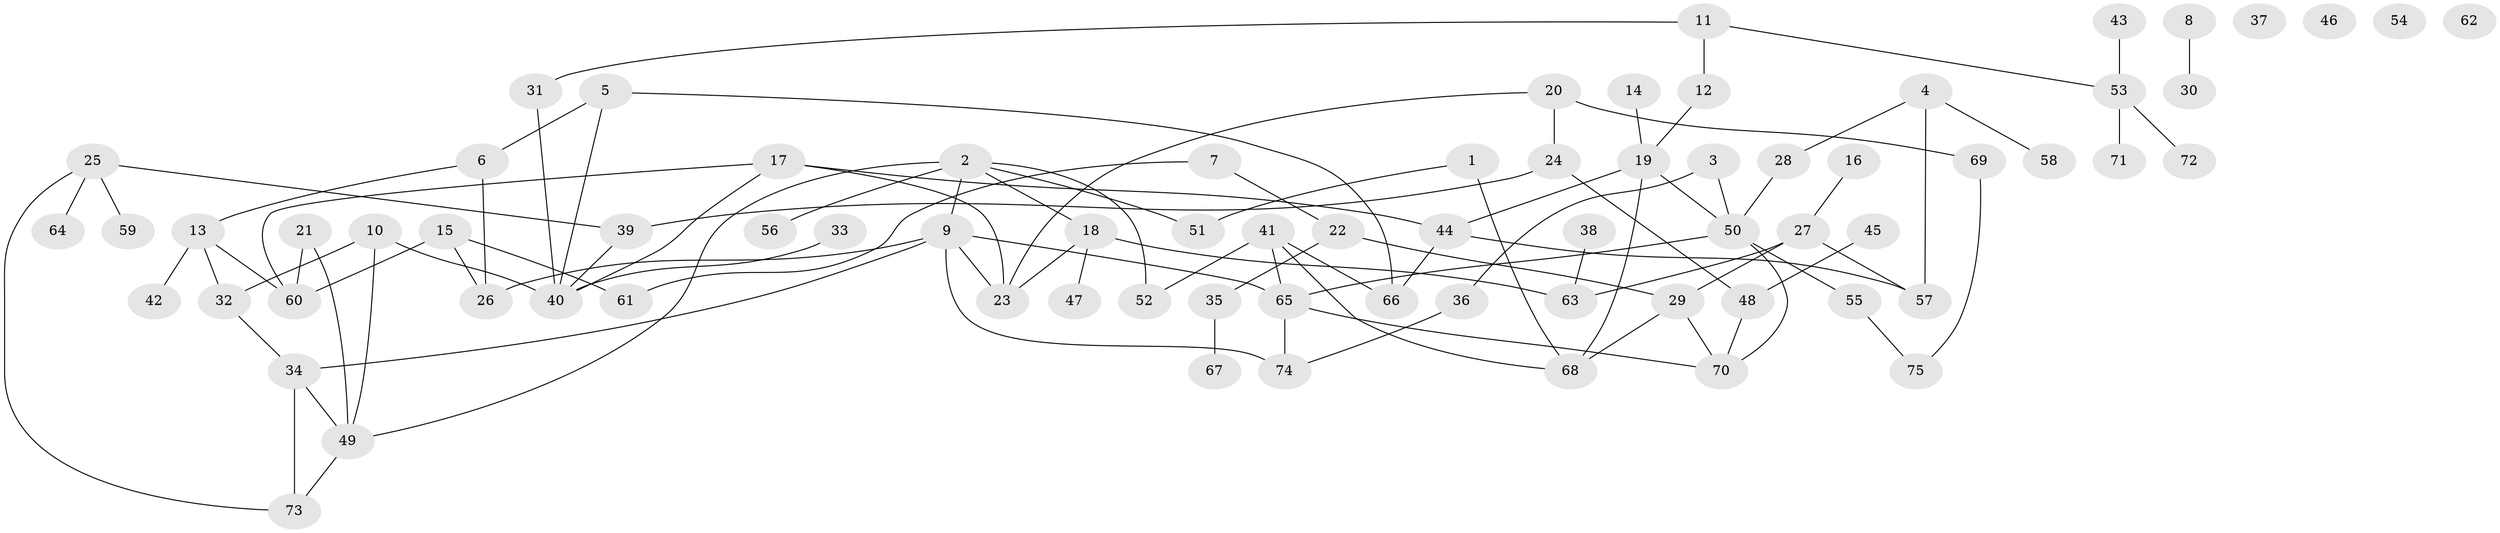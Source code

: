 // Generated by graph-tools (version 1.1) at 2025/33/03/09/25 02:33:53]
// undirected, 75 vertices, 98 edges
graph export_dot {
graph [start="1"]
  node [color=gray90,style=filled];
  1;
  2;
  3;
  4;
  5;
  6;
  7;
  8;
  9;
  10;
  11;
  12;
  13;
  14;
  15;
  16;
  17;
  18;
  19;
  20;
  21;
  22;
  23;
  24;
  25;
  26;
  27;
  28;
  29;
  30;
  31;
  32;
  33;
  34;
  35;
  36;
  37;
  38;
  39;
  40;
  41;
  42;
  43;
  44;
  45;
  46;
  47;
  48;
  49;
  50;
  51;
  52;
  53;
  54;
  55;
  56;
  57;
  58;
  59;
  60;
  61;
  62;
  63;
  64;
  65;
  66;
  67;
  68;
  69;
  70;
  71;
  72;
  73;
  74;
  75;
  1 -- 51;
  1 -- 68;
  2 -- 9;
  2 -- 18;
  2 -- 49;
  2 -- 51;
  2 -- 52;
  2 -- 56;
  3 -- 36;
  3 -- 50;
  4 -- 28;
  4 -- 57;
  4 -- 58;
  5 -- 6;
  5 -- 40;
  5 -- 66;
  6 -- 13;
  6 -- 26;
  7 -- 22;
  7 -- 61;
  8 -- 30;
  9 -- 23;
  9 -- 26;
  9 -- 34;
  9 -- 65;
  9 -- 74;
  10 -- 32;
  10 -- 40;
  10 -- 49;
  11 -- 12;
  11 -- 31;
  11 -- 53;
  12 -- 19;
  13 -- 32;
  13 -- 42;
  13 -- 60;
  14 -- 19;
  15 -- 26;
  15 -- 60;
  15 -- 61;
  16 -- 27;
  17 -- 23;
  17 -- 40;
  17 -- 44;
  17 -- 60;
  18 -- 23;
  18 -- 47;
  18 -- 63;
  19 -- 44;
  19 -- 50;
  19 -- 68;
  20 -- 23;
  20 -- 24;
  20 -- 69;
  21 -- 49;
  21 -- 60;
  22 -- 29;
  22 -- 35;
  24 -- 39;
  24 -- 48;
  25 -- 39;
  25 -- 59;
  25 -- 64;
  25 -- 73;
  27 -- 29;
  27 -- 57;
  27 -- 63;
  28 -- 50;
  29 -- 68;
  29 -- 70;
  31 -- 40;
  32 -- 34;
  33 -- 40;
  34 -- 49;
  34 -- 73;
  35 -- 67;
  36 -- 74;
  38 -- 63;
  39 -- 40;
  41 -- 52;
  41 -- 65;
  41 -- 66;
  41 -- 68;
  43 -- 53;
  44 -- 57;
  44 -- 66;
  45 -- 48;
  48 -- 70;
  49 -- 73;
  50 -- 55;
  50 -- 65;
  50 -- 70;
  53 -- 71;
  53 -- 72;
  55 -- 75;
  65 -- 70;
  65 -- 74;
  69 -- 75;
}
